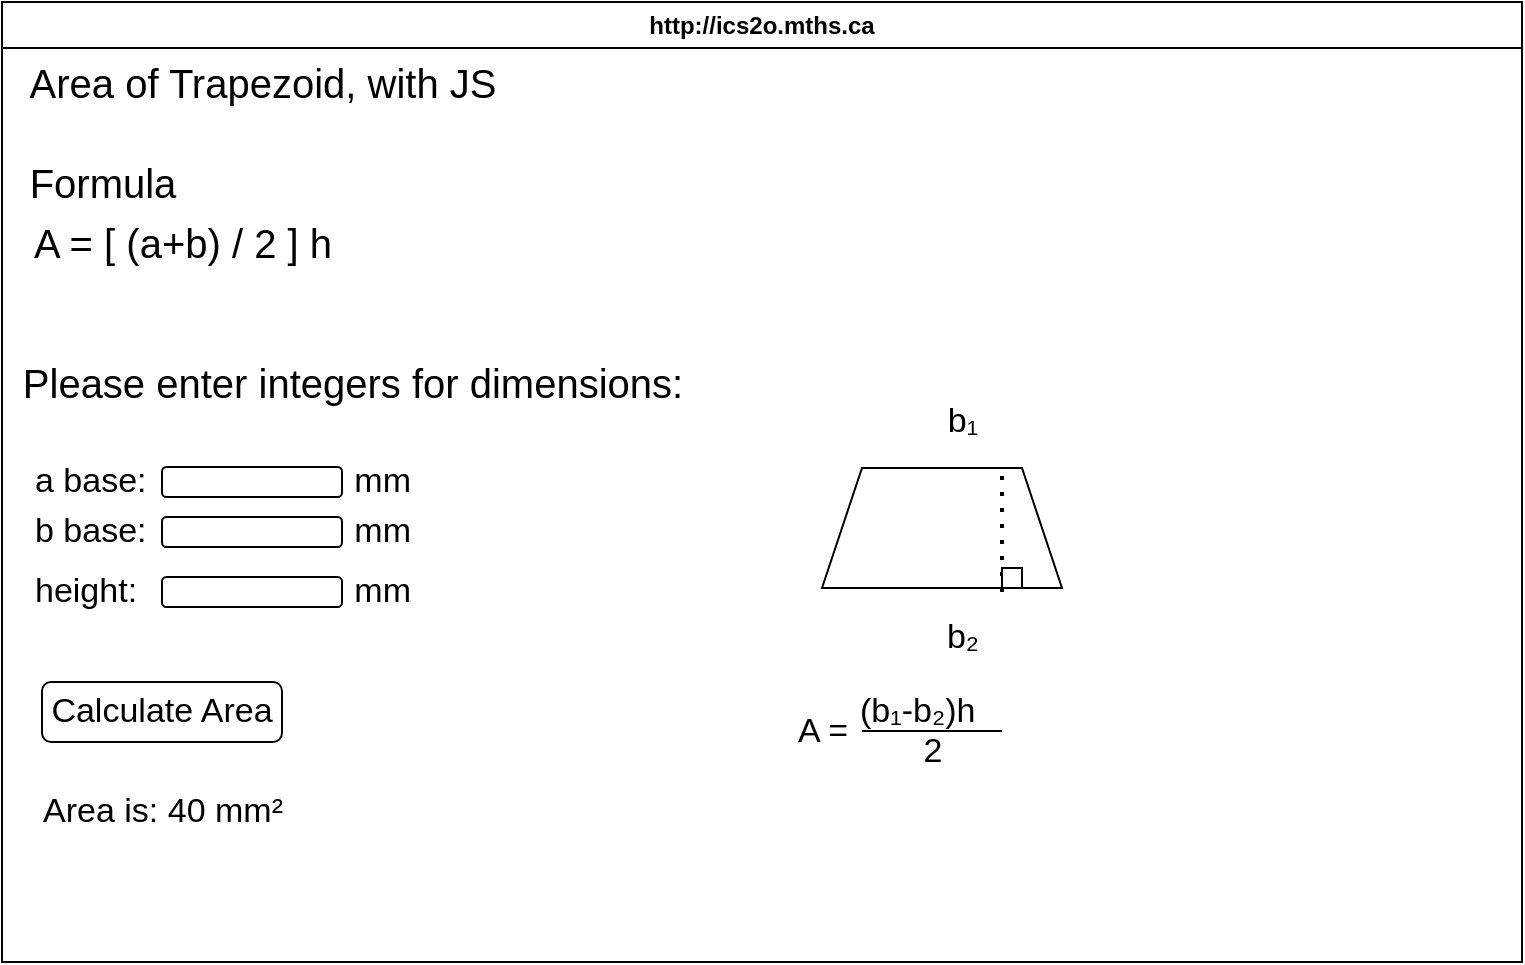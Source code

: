 <mxfile>
    <diagram id="HIP3nbAZw_EuaXWnEj3U" name="Page-1">
        <mxGraphModel dx="606" dy="512" grid="1" gridSize="10" guides="1" tooltips="1" connect="1" arrows="1" fold="1" page="1" pageScale="1" pageWidth="850" pageHeight="1100" math="0" shadow="0">
            <root>
                <mxCell id="0"/>
                <mxCell id="1" parent="0"/>
                <mxCell id="7" value="http://ics2o.mths.ca" style="swimlane;whiteSpace=wrap;html=1;align=center;" parent="1" vertex="1">
                    <mxGeometry x="40" y="40" width="760" height="480" as="geometry"/>
                </mxCell>
                <mxCell id="9" value="Area of Trapezoid, with JS" style="text;html=1;align=center;verticalAlign=middle;resizable=0;points=[];autosize=1;strokeColor=none;fillColor=none;fontStyle=0;fontSize=20;" vertex="1" parent="7">
                    <mxGeometry y="20" width="260" height="40" as="geometry"/>
                </mxCell>
                <mxCell id="10" value="Formula" style="text;html=1;align=center;verticalAlign=middle;resizable=0;points=[];autosize=1;strokeColor=none;fillColor=none;fontSize=20;" vertex="1" parent="7">
                    <mxGeometry y="70" width="100" height="40" as="geometry"/>
                </mxCell>
                <mxCell id="11" value="A = [ (a+b) / 2 ] h" style="text;html=1;align=center;verticalAlign=middle;resizable=0;points=[];autosize=1;strokeColor=none;fillColor=none;fontSize=20;" vertex="1" parent="7">
                    <mxGeometry y="100" width="180" height="40" as="geometry"/>
                </mxCell>
                <mxCell id="12" value="Please enter integers for dimensions:" style="text;html=1;align=center;verticalAlign=middle;resizable=0;points=[];autosize=1;strokeColor=none;fillColor=none;fontSize=20;" vertex="1" parent="7">
                    <mxGeometry y="170" width="350" height="40" as="geometry"/>
                </mxCell>
                <mxCell id="13" value="a base:&amp;nbsp; &amp;nbsp; &amp;nbsp; &amp;nbsp; &amp;nbsp; &amp;nbsp; &amp;nbsp; &amp;nbsp; &amp;nbsp; &amp;nbsp; &amp;nbsp; mm" style="text;html=1;align=center;verticalAlign=middle;resizable=0;points=[];autosize=1;strokeColor=none;fillColor=none;fontSize=17;" vertex="1" parent="7">
                    <mxGeometry y="225" width="220" height="30" as="geometry"/>
                </mxCell>
                <mxCell id="14" value="b base:&amp;nbsp; &amp;nbsp; &amp;nbsp; &amp;nbsp; &amp;nbsp; &amp;nbsp; &amp;nbsp; &amp;nbsp; &amp;nbsp; &amp;nbsp; &amp;nbsp; mm" style="text;html=1;align=center;verticalAlign=middle;resizable=0;points=[];autosize=1;strokeColor=none;fillColor=none;fontSize=17;" vertex="1" parent="7">
                    <mxGeometry y="250" width="220" height="30" as="geometry"/>
                </mxCell>
                <mxCell id="15" value="height:&amp;nbsp; &amp;nbsp; &amp;nbsp; &amp;nbsp; &amp;nbsp; &amp;nbsp; &amp;nbsp; &amp;nbsp; &amp;nbsp; &amp;nbsp; &amp;nbsp; &amp;nbsp;mm" style="text;html=1;align=center;verticalAlign=middle;resizable=0;points=[];autosize=1;strokeColor=none;fillColor=none;fontSize=17;" vertex="1" parent="7">
                    <mxGeometry y="280" width="220" height="30" as="geometry"/>
                </mxCell>
                <mxCell id="16" value="" style="rounded=1;whiteSpace=wrap;html=1;fontSize=17;" vertex="1" parent="7">
                    <mxGeometry x="80" y="232.5" width="90" height="15" as="geometry"/>
                </mxCell>
                <mxCell id="18" value="" style="rounded=1;whiteSpace=wrap;html=1;fontSize=17;" vertex="1" parent="7">
                    <mxGeometry x="80" y="257.5" width="90" height="15" as="geometry"/>
                </mxCell>
                <mxCell id="19" value="" style="rounded=1;whiteSpace=wrap;html=1;fontSize=17;" vertex="1" parent="7">
                    <mxGeometry x="80" y="287.5" width="90" height="15" as="geometry"/>
                </mxCell>
                <mxCell id="20" value="Calculate Area" style="rounded=1;whiteSpace=wrap;html=1;fontSize=17;" vertex="1" parent="7">
                    <mxGeometry x="20" y="340" width="120" height="30" as="geometry"/>
                </mxCell>
                <mxCell id="21" value="Area is: 40 mm²" style="text;html=1;align=center;verticalAlign=middle;resizable=0;points=[];autosize=1;strokeColor=none;fillColor=none;fontSize=17;" vertex="1" parent="7">
                    <mxGeometry x="10" y="390" width="140" height="30" as="geometry"/>
                </mxCell>
                <mxCell id="22" value="" style="shape=trapezoid;perimeter=trapezoidPerimeter;whiteSpace=wrap;html=1;fixedSize=1;fontSize=17;" vertex="1" parent="7">
                    <mxGeometry x="410" y="233" width="120" height="60" as="geometry"/>
                </mxCell>
                <mxCell id="23" value="b₁" style="text;html=1;align=center;verticalAlign=middle;resizable=0;points=[];autosize=1;strokeColor=none;fillColor=none;fontSize=17;" vertex="1" parent="7">
                    <mxGeometry x="460" y="195" width="40" height="30" as="geometry"/>
                </mxCell>
                <mxCell id="24" value="" style="endArrow=none;dashed=1;html=1;dashPattern=1 3;strokeWidth=2;fontSize=17;" edge="1" parent="7">
                    <mxGeometry width="50" height="50" relative="1" as="geometry">
                        <mxPoint x="500" y="295" as="sourcePoint"/>
                        <mxPoint x="500" y="235" as="targetPoint"/>
                    </mxGeometry>
                </mxCell>
                <mxCell id="25" value="" style="whiteSpace=wrap;html=1;aspect=fixed;fontSize=17;" vertex="1" parent="7">
                    <mxGeometry x="500" y="283" width="10" height="10" as="geometry"/>
                </mxCell>
                <mxCell id="32" value="b₂" style="text;html=1;align=center;verticalAlign=middle;resizable=0;points=[];autosize=1;strokeColor=none;fillColor=none;fontSize=17;" vertex="1" parent="7">
                    <mxGeometry x="460" y="302.5" width="40" height="30" as="geometry"/>
                </mxCell>
                <mxCell id="33" value="&amp;nbsp;(b₁-b₂)h" style="text;html=1;align=center;verticalAlign=middle;resizable=0;points=[];autosize=1;strokeColor=none;fillColor=none;fontSize=17;" vertex="1" parent="7">
                    <mxGeometry x="410" y="340" width="90" height="30" as="geometry"/>
                </mxCell>
                <mxCell id="35" value="A =" style="text;html=1;align=center;verticalAlign=middle;resizable=0;points=[];autosize=1;strokeColor=none;fillColor=none;fontSize=17;" vertex="1" parent="7">
                    <mxGeometry x="385" y="350" width="50" height="30" as="geometry"/>
                </mxCell>
                <mxCell id="36" value="" style="endArrow=none;html=1;fontSize=17;" edge="1" parent="7">
                    <mxGeometry width="50" height="50" relative="1" as="geometry">
                        <mxPoint x="430" y="364.5" as="sourcePoint"/>
                        <mxPoint x="500" y="364.5" as="targetPoint"/>
                    </mxGeometry>
                </mxCell>
                <mxCell id="37" value="2" style="text;html=1;align=center;verticalAlign=middle;resizable=0;points=[];autosize=1;strokeColor=none;fillColor=none;fontSize=17;" vertex="1" parent="7">
                    <mxGeometry x="450" y="360" width="30" height="30" as="geometry"/>
                </mxCell>
            </root>
        </mxGraphModel>
    </diagram>
</mxfile>